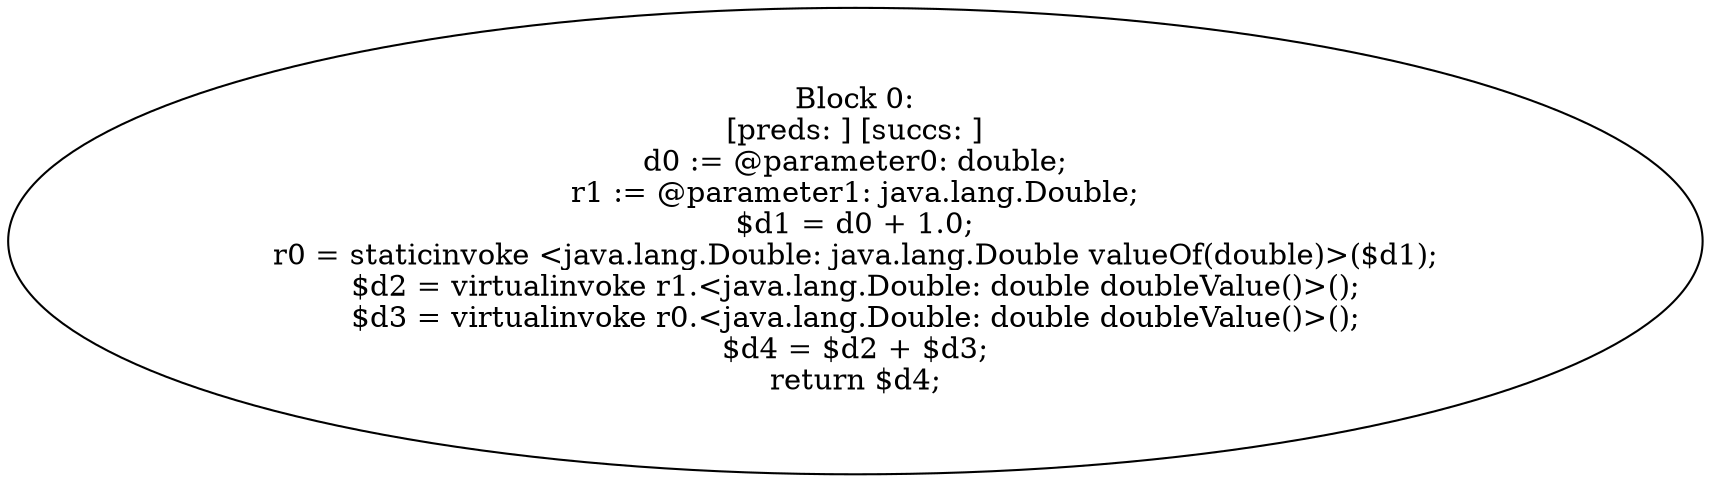 digraph "unitGraph" {
    "Block 0:
[preds: ] [succs: ]
d0 := @parameter0: double;
r1 := @parameter1: java.lang.Double;
$d1 = d0 + 1.0;
r0 = staticinvoke <java.lang.Double: java.lang.Double valueOf(double)>($d1);
$d2 = virtualinvoke r1.<java.lang.Double: double doubleValue()>();
$d3 = virtualinvoke r0.<java.lang.Double: double doubleValue()>();
$d4 = $d2 + $d3;
return $d4;
"
}
